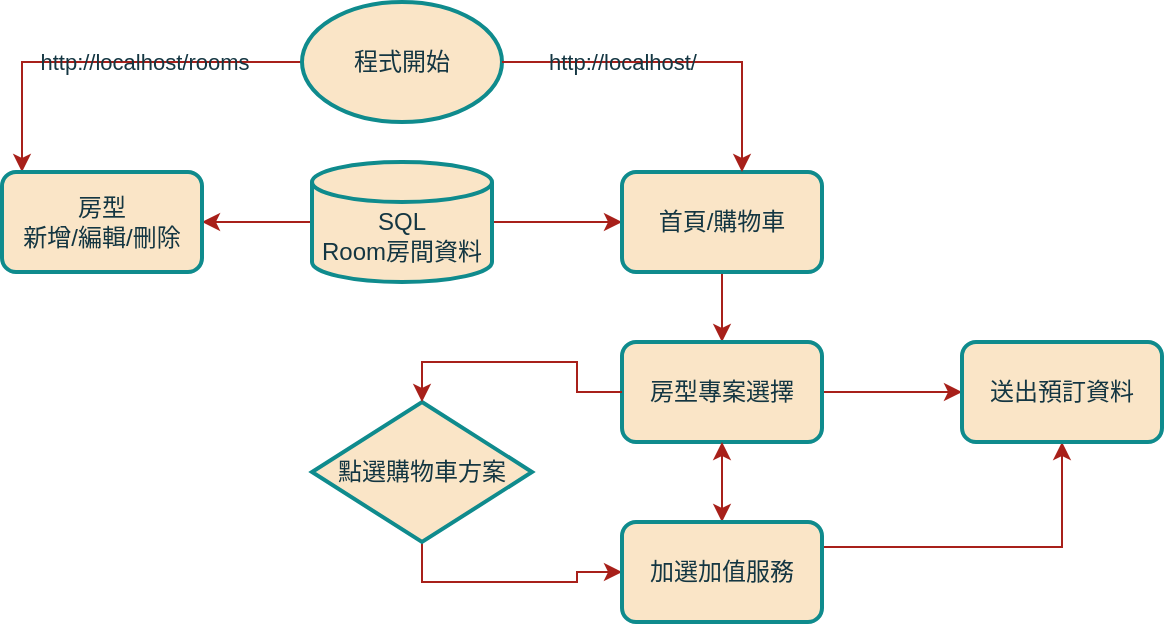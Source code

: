 <mxfile version="25.0.3">
  <diagram name="第 1 页" id="HnQvUGATxTDeYnjtPgmZ">
    <mxGraphModel dx="1434" dy="746" grid="1" gridSize="10" guides="1" tooltips="1" connect="1" arrows="1" fold="1" page="1" pageScale="1" pageWidth="827" pageHeight="1169" math="0" shadow="0">
      <root>
        <mxCell id="0" />
        <mxCell id="1" parent="0" />
        <mxCell id="D8SlkgtAjFKEi0TtIdIo-17" style="edgeStyle=orthogonalEdgeStyle;rounded=0;orthogonalLoop=1;jettySize=auto;html=1;exitX=0;exitY=0.5;exitDx=0;exitDy=0;exitPerimeter=0;labelBackgroundColor=none;strokeColor=#A8201A;fontColor=default;" parent="1" source="D8SlkgtAjFKEi0TtIdIo-4" target="D8SlkgtAjFKEi0TtIdIo-9" edge="1">
          <mxGeometry relative="1" as="geometry">
            <Array as="points">
              <mxPoint x="120" y="120" />
            </Array>
          </mxGeometry>
        </mxCell>
        <mxCell id="D8SlkgtAjFKEi0TtIdIo-20" value="http://localhost/rooms" style="edgeLabel;html=1;align=center;verticalAlign=middle;resizable=0;points=[];labelBackgroundColor=none;fontColor=#143642;" parent="D8SlkgtAjFKEi0TtIdIo-17" vertex="1" connectable="0">
          <mxGeometry x="-0.462" y="-2" relative="1" as="geometry">
            <mxPoint x="-27" y="2" as="offset" />
          </mxGeometry>
        </mxCell>
        <mxCell id="D8SlkgtAjFKEi0TtIdIo-4" value="程式開始" style="strokeWidth=2;html=1;shape=mxgraph.flowchart.start_1;whiteSpace=wrap;labelBackgroundColor=none;fillColor=#FAE5C7;strokeColor=#0F8B8D;fontColor=#143642;" parent="1" vertex="1">
          <mxGeometry x="260" y="90" width="100" height="60" as="geometry" />
        </mxCell>
        <mxCell id="D8SlkgtAjFKEi0TtIdIo-21" style="edgeStyle=orthogonalEdgeStyle;rounded=0;orthogonalLoop=1;jettySize=auto;html=1;exitX=1;exitY=0.5;exitDx=0;exitDy=0;exitPerimeter=0;entryX=0;entryY=0.5;entryDx=0;entryDy=0;labelBackgroundColor=none;strokeColor=#A8201A;fontColor=default;" parent="1" source="D8SlkgtAjFKEi0TtIdIo-5" target="D8SlkgtAjFKEi0TtIdIo-11" edge="1">
          <mxGeometry relative="1" as="geometry" />
        </mxCell>
        <mxCell id="D8SlkgtAjFKEi0TtIdIo-22" value="" style="edgeStyle=orthogonalEdgeStyle;rounded=0;orthogonalLoop=1;jettySize=auto;html=1;labelBackgroundColor=none;strokeColor=#A8201A;fontColor=default;" parent="1" source="D8SlkgtAjFKEi0TtIdIo-5" target="D8SlkgtAjFKEi0TtIdIo-9" edge="1">
          <mxGeometry relative="1" as="geometry" />
        </mxCell>
        <mxCell id="D8SlkgtAjFKEi0TtIdIo-5" value="&lt;div&gt;&lt;br&gt;&lt;/div&gt;SQL&lt;br&gt;Room房間資料" style="strokeWidth=2;html=1;shape=mxgraph.flowchart.database;whiteSpace=wrap;labelBackgroundColor=none;fillColor=#FAE5C7;strokeColor=#0F8B8D;fontColor=#143642;" parent="1" vertex="1">
          <mxGeometry x="265" y="170" width="90" height="60" as="geometry" />
        </mxCell>
        <mxCell id="D8SlkgtAjFKEi0TtIdIo-9" value="房型&lt;div&gt;新增/編輯/刪除&lt;/div&gt;" style="rounded=1;whiteSpace=wrap;html=1;absoluteArcSize=1;arcSize=14;strokeWidth=2;labelBackgroundColor=none;fillColor=#FAE5C7;strokeColor=#0F8B8D;fontColor=#143642;" parent="1" vertex="1">
          <mxGeometry x="110" y="175" width="100" height="50" as="geometry" />
        </mxCell>
        <mxCell id="lKHajxquLiPbwZi0gEUW-4" style="edgeStyle=orthogonalEdgeStyle;rounded=0;orthogonalLoop=1;jettySize=auto;html=1;exitX=0.5;exitY=1;exitDx=0;exitDy=0;labelBackgroundColor=none;strokeColor=#A8201A;fontColor=default;" edge="1" parent="1" source="D8SlkgtAjFKEi0TtIdIo-11" target="D8SlkgtAjFKEi0TtIdIo-30">
          <mxGeometry relative="1" as="geometry" />
        </mxCell>
        <mxCell id="D8SlkgtAjFKEi0TtIdIo-11" value="首頁/購物車" style="rounded=1;whiteSpace=wrap;html=1;absoluteArcSize=1;arcSize=14;strokeWidth=2;labelBackgroundColor=none;fillColor=#FAE5C7;strokeColor=#0F8B8D;fontColor=#143642;" parent="1" vertex="1">
          <mxGeometry x="420" y="175" width="100" height="50" as="geometry" />
        </mxCell>
        <mxCell id="D8SlkgtAjFKEi0TtIdIo-16" style="edgeStyle=orthogonalEdgeStyle;rounded=0;orthogonalLoop=1;jettySize=auto;html=1;exitX=1;exitY=0.5;exitDx=0;exitDy=0;exitPerimeter=0;labelBackgroundColor=none;strokeColor=#A8201A;fontColor=default;" parent="1" source="D8SlkgtAjFKEi0TtIdIo-4" target="D8SlkgtAjFKEi0TtIdIo-11" edge="1">
          <mxGeometry relative="1" as="geometry">
            <Array as="points">
              <mxPoint x="480" y="120" />
            </Array>
          </mxGeometry>
        </mxCell>
        <mxCell id="D8SlkgtAjFKEi0TtIdIo-19" value="http://localhost/" style="edgeLabel;html=1;align=center;verticalAlign=middle;resizable=0;points=[];labelBackgroundColor=none;fontColor=#143642;" parent="D8SlkgtAjFKEi0TtIdIo-16" vertex="1" connectable="0">
          <mxGeometry x="-0.351" y="1" relative="1" as="geometry">
            <mxPoint x="3" y="1" as="offset" />
          </mxGeometry>
        </mxCell>
        <mxCell id="lKHajxquLiPbwZi0gEUW-23" style="edgeStyle=orthogonalEdgeStyle;rounded=0;orthogonalLoop=1;jettySize=auto;html=1;exitX=0.5;exitY=1;exitDx=0;exitDy=0;exitPerimeter=0;strokeColor=#A8201A;fontColor=#143642;fillColor=#FAE5C7;" edge="1" parent="1" source="D8SlkgtAjFKEi0TtIdIo-24" target="D8SlkgtAjFKEi0TtIdIo-31">
          <mxGeometry relative="1" as="geometry" />
        </mxCell>
        <mxCell id="D8SlkgtAjFKEi0TtIdIo-24" value="點選購物車方案" style="strokeWidth=2;html=1;shape=mxgraph.flowchart.decision;whiteSpace=wrap;labelBackgroundColor=none;fillColor=#FAE5C7;strokeColor=#0F8B8D;fontColor=#143642;" parent="1" vertex="1">
          <mxGeometry x="265" y="290" width="110" height="70" as="geometry" />
        </mxCell>
        <mxCell id="lKHajxquLiPbwZi0gEUW-5" style="edgeStyle=orthogonalEdgeStyle;rounded=0;orthogonalLoop=1;jettySize=auto;html=1;exitX=0.5;exitY=1;exitDx=0;exitDy=0;labelBackgroundColor=none;strokeColor=#A8201A;fontColor=default;" edge="1" parent="1" source="D8SlkgtAjFKEi0TtIdIo-30" target="D8SlkgtAjFKEi0TtIdIo-31">
          <mxGeometry relative="1" as="geometry" />
        </mxCell>
        <mxCell id="lKHajxquLiPbwZi0gEUW-16" style="edgeStyle=orthogonalEdgeStyle;rounded=0;orthogonalLoop=1;jettySize=auto;html=1;exitX=1;exitY=0.5;exitDx=0;exitDy=0;strokeColor=#A8201A;fontColor=#143642;fillColor=#FAE5C7;" edge="1" parent="1" source="D8SlkgtAjFKEi0TtIdIo-30" target="D8SlkgtAjFKEi0TtIdIo-38">
          <mxGeometry relative="1" as="geometry" />
        </mxCell>
        <mxCell id="D8SlkgtAjFKEi0TtIdIo-30" value="房型專案選擇" style="rounded=1;whiteSpace=wrap;html=1;absoluteArcSize=1;arcSize=14;strokeWidth=2;labelBackgroundColor=none;fillColor=#FAE5C7;strokeColor=#0F8B8D;fontColor=#143642;" parent="1" vertex="1">
          <mxGeometry x="420" y="260" width="100" height="50" as="geometry" />
        </mxCell>
        <mxCell id="lKHajxquLiPbwZi0gEUW-15" style="edgeStyle=orthogonalEdgeStyle;rounded=0;orthogonalLoop=1;jettySize=auto;html=1;exitX=1;exitY=0.25;exitDx=0;exitDy=0;strokeColor=#A8201A;fontColor=#143642;fillColor=#FAE5C7;" edge="1" parent="1" source="D8SlkgtAjFKEi0TtIdIo-31" target="D8SlkgtAjFKEi0TtIdIo-38">
          <mxGeometry relative="1" as="geometry" />
        </mxCell>
        <mxCell id="lKHajxquLiPbwZi0gEUW-20" style="edgeStyle=orthogonalEdgeStyle;rounded=0;orthogonalLoop=1;jettySize=auto;html=1;exitX=0.5;exitY=0;exitDx=0;exitDy=0;entryX=0.5;entryY=1;entryDx=0;entryDy=0;strokeColor=#A8201A;fontColor=#143642;fillColor=#FAE5C7;" edge="1" parent="1" source="D8SlkgtAjFKEi0TtIdIo-31" target="D8SlkgtAjFKEi0TtIdIo-30">
          <mxGeometry relative="1" as="geometry" />
        </mxCell>
        <mxCell id="D8SlkgtAjFKEi0TtIdIo-31" value="加選加值服務" style="rounded=1;whiteSpace=wrap;html=1;absoluteArcSize=1;arcSize=14;strokeWidth=2;labelBackgroundColor=none;fillColor=#FAE5C7;strokeColor=#0F8B8D;fontColor=#143642;" parent="1" vertex="1">
          <mxGeometry x="420" y="350" width="100" height="50" as="geometry" />
        </mxCell>
        <mxCell id="D8SlkgtAjFKEi0TtIdIo-38" value="送出預訂資料" style="rounded=1;whiteSpace=wrap;html=1;absoluteArcSize=1;arcSize=14;strokeWidth=2;labelBackgroundColor=none;fillColor=#FAE5C7;strokeColor=#0F8B8D;fontColor=#143642;" parent="1" vertex="1">
          <mxGeometry x="590" y="260" width="100" height="50" as="geometry" />
        </mxCell>
        <mxCell id="D8SlkgtAjFKEi0TtIdIo-135" style="edgeStyle=orthogonalEdgeStyle;rounded=0;orthogonalLoop=1;jettySize=auto;html=1;exitX=0.5;exitY=1;exitDx=0;exitDy=0;labelBackgroundColor=none;strokeColor=#A8201A;fontColor=default;" parent="1" source="D8SlkgtAjFKEi0TtIdIo-38" target="D8SlkgtAjFKEi0TtIdIo-38" edge="1">
          <mxGeometry relative="1" as="geometry" />
        </mxCell>
        <mxCell id="lKHajxquLiPbwZi0gEUW-21" style="edgeStyle=orthogonalEdgeStyle;rounded=0;orthogonalLoop=1;jettySize=auto;html=1;exitX=0;exitY=0.5;exitDx=0;exitDy=0;entryX=0.5;entryY=0;entryDx=0;entryDy=0;entryPerimeter=0;strokeColor=#A8201A;fontColor=#143642;fillColor=#FAE5C7;" edge="1" parent="1" source="D8SlkgtAjFKEi0TtIdIo-30" target="D8SlkgtAjFKEi0TtIdIo-24">
          <mxGeometry relative="1" as="geometry" />
        </mxCell>
      </root>
    </mxGraphModel>
  </diagram>
</mxfile>
